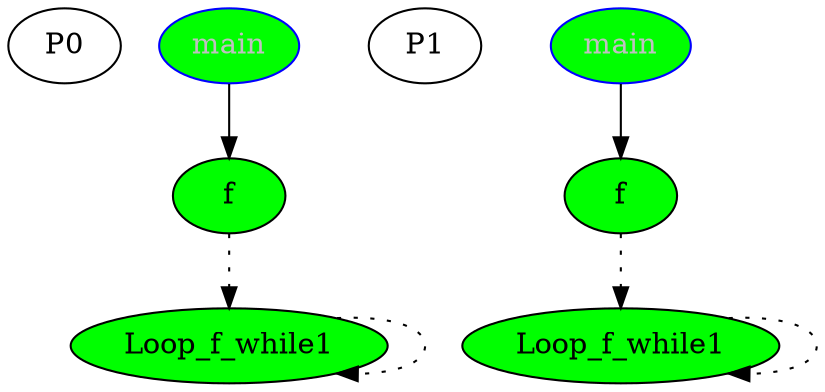 digraph G{
subgraph G0{ 
side0[label = P0]
node[color = black];
main0[label = "main",fontcolor = "grey"];
f0[label = "f",fontcolor = "black"];
Loop_f_while10[label = "Loop_f_while1",fontcolor = "black"];
main0[shape = "ellipse", color = "blue", style = "filled", fillcolor = "green"]
f0[shape = "ellipse",  style = "filled", fillcolor = "green"]
Loop_f_while10[shape = "ellipse",  style = "filled", fillcolor = "green"]
main0->f0
f0->Loop_f_while10[style = dotted]
Loop_f_while10->Loop_f_while10[style = dotted]
}
subgraph G1{ 
side1[label = P1]
node[color = black];
main1[label = "main",fontcolor = "grey"];
f1[label = "f",fontcolor = "black"];
Loop_f_while11[label = "Loop_f_while1",fontcolor = "black"];
main1[shape = "ellipse", color = "blue", style = "filled", fillcolor = "green"]
f1[shape = "ellipse",  style = "filled", fillcolor = "green"]
Loop_f_while11[shape = "ellipse",  style = "filled", fillcolor = "green"]
main1->f1
f1->Loop_f_while11[style = dotted]
Loop_f_while11->Loop_f_while11[style = dotted]
}
}
